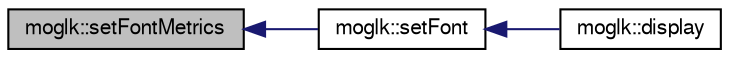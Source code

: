 digraph G
{
  edge [fontname="FreeSans",fontsize="10",labelfontname="FreeSans",labelfontsize="10"];
  node [fontname="FreeSans",fontsize="10",shape=record];
  rankdir=LR;
  Node1 [label="moglk::setFontMetrics",height=0.2,width=0.4,color="black", fillcolor="grey75", style="filled" fontcolor="black"];
  Node1 -> Node2 [dir=back,color="midnightblue",fontsize="10",style="solid"];
  Node2 [label="moglk::setFont",height=0.2,width=0.4,color="black", fillcolor="white", style="filled",URL="$classmoglk.html#cfb8813e8db8de6ef0f34e479952589b"];
  Node2 -> Node3 [dir=back,color="midnightblue",fontsize="10",style="solid"];
  Node3 [label="moglk::display",height=0.2,width=0.4,color="black", fillcolor="white", style="filled",URL="$classmoglk.html#cf30cd08a2e1434e68b386236f4060bd"];
}
